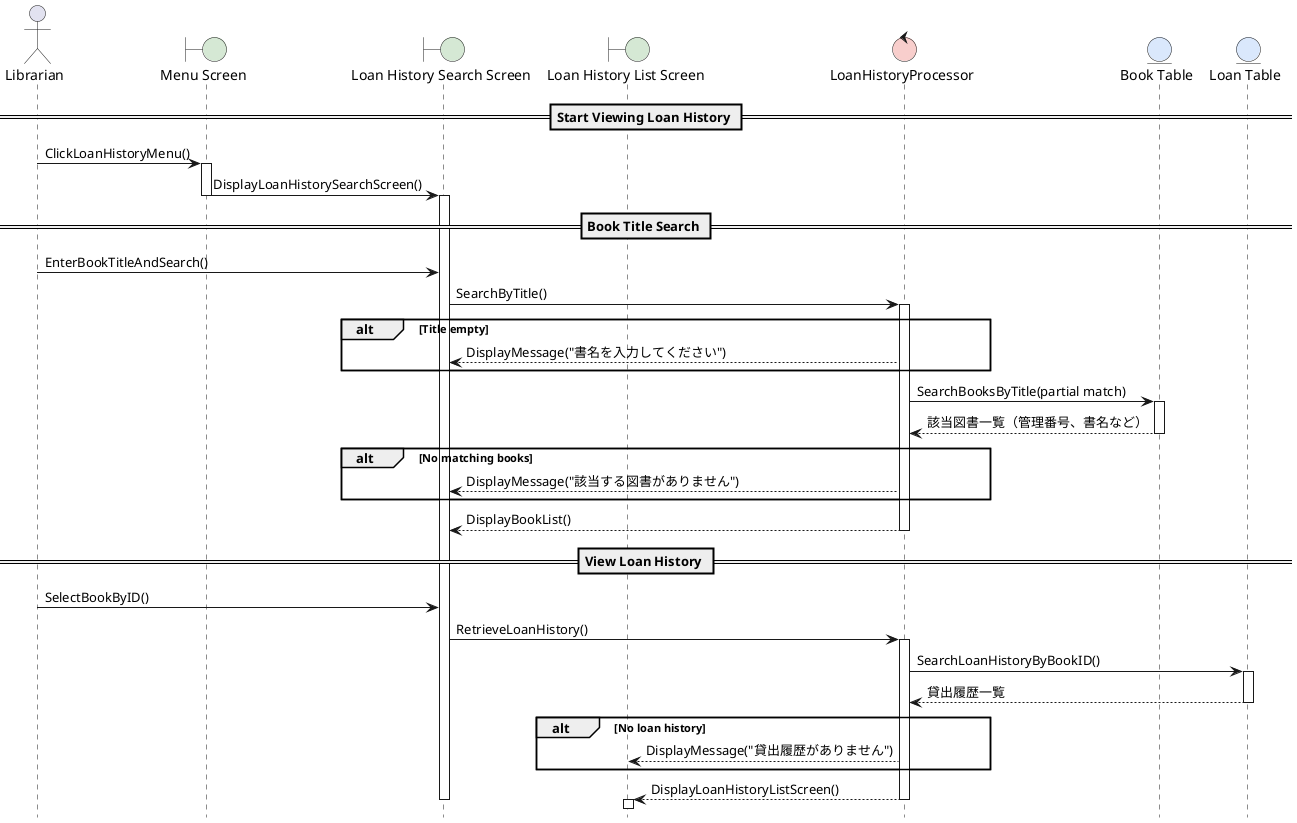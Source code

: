 @startuml LibrarySystem_LoanHistory_Sequence
hide footbox
skinparam boundaryBackgroundColor #D5E8D4
skinparam controlBackgroundColor  #F8CECC
skinparam entityBackgroundColor   #DAE8FC

actor Librarian as A
boundary "Menu Screen" as B1
boundary "Loan History Search Screen" as B2
boundary "Loan History List Screen" as B3
control "LoanHistoryProcessor" as C1

entity "Book Table" as BookDB
entity "Loan Table" as LoanDB

== Start Viewing Loan History ==
A -> B1: ClickLoanHistoryMenu()
activate B1
B1 -> B2: DisplayLoanHistorySearchScreen()
deactivate B1
activate B2

== Book Title Search ==
A -> B2: EnterBookTitleAndSearch()
B2 -> C1: SearchByTitle()
activate C1

alt Title empty
    C1 --> B2: DisplayMessage("書名を入力してください")
end

C1 -> BookDB: SearchBooksByTitle(partial match)
activate BookDB
BookDB --> C1: 該当図書一覧（管理番号、書名など）
deactivate BookDB

alt No matching books
    C1 --> B2: DisplayMessage("該当する図書がありません")
end

C1 --> B2: DisplayBookList()
deactivate C1

== View Loan History ==
A -> B2: SelectBookByID()
B2 -> C1: RetrieveLoanHistory()
activate C1
C1 -> LoanDB: SearchLoanHistoryByBookID()
activate LoanDB
LoanDB --> C1: 貸出履歴一覧
deactivate LoanDB

alt No loan history
    C1 --> B3: DisplayMessage("貸出履歴がありません")
end

C1 --> B3: DisplayLoanHistoryListScreen()
deactivate C1
deactivate B2
activate B3

@enduml
